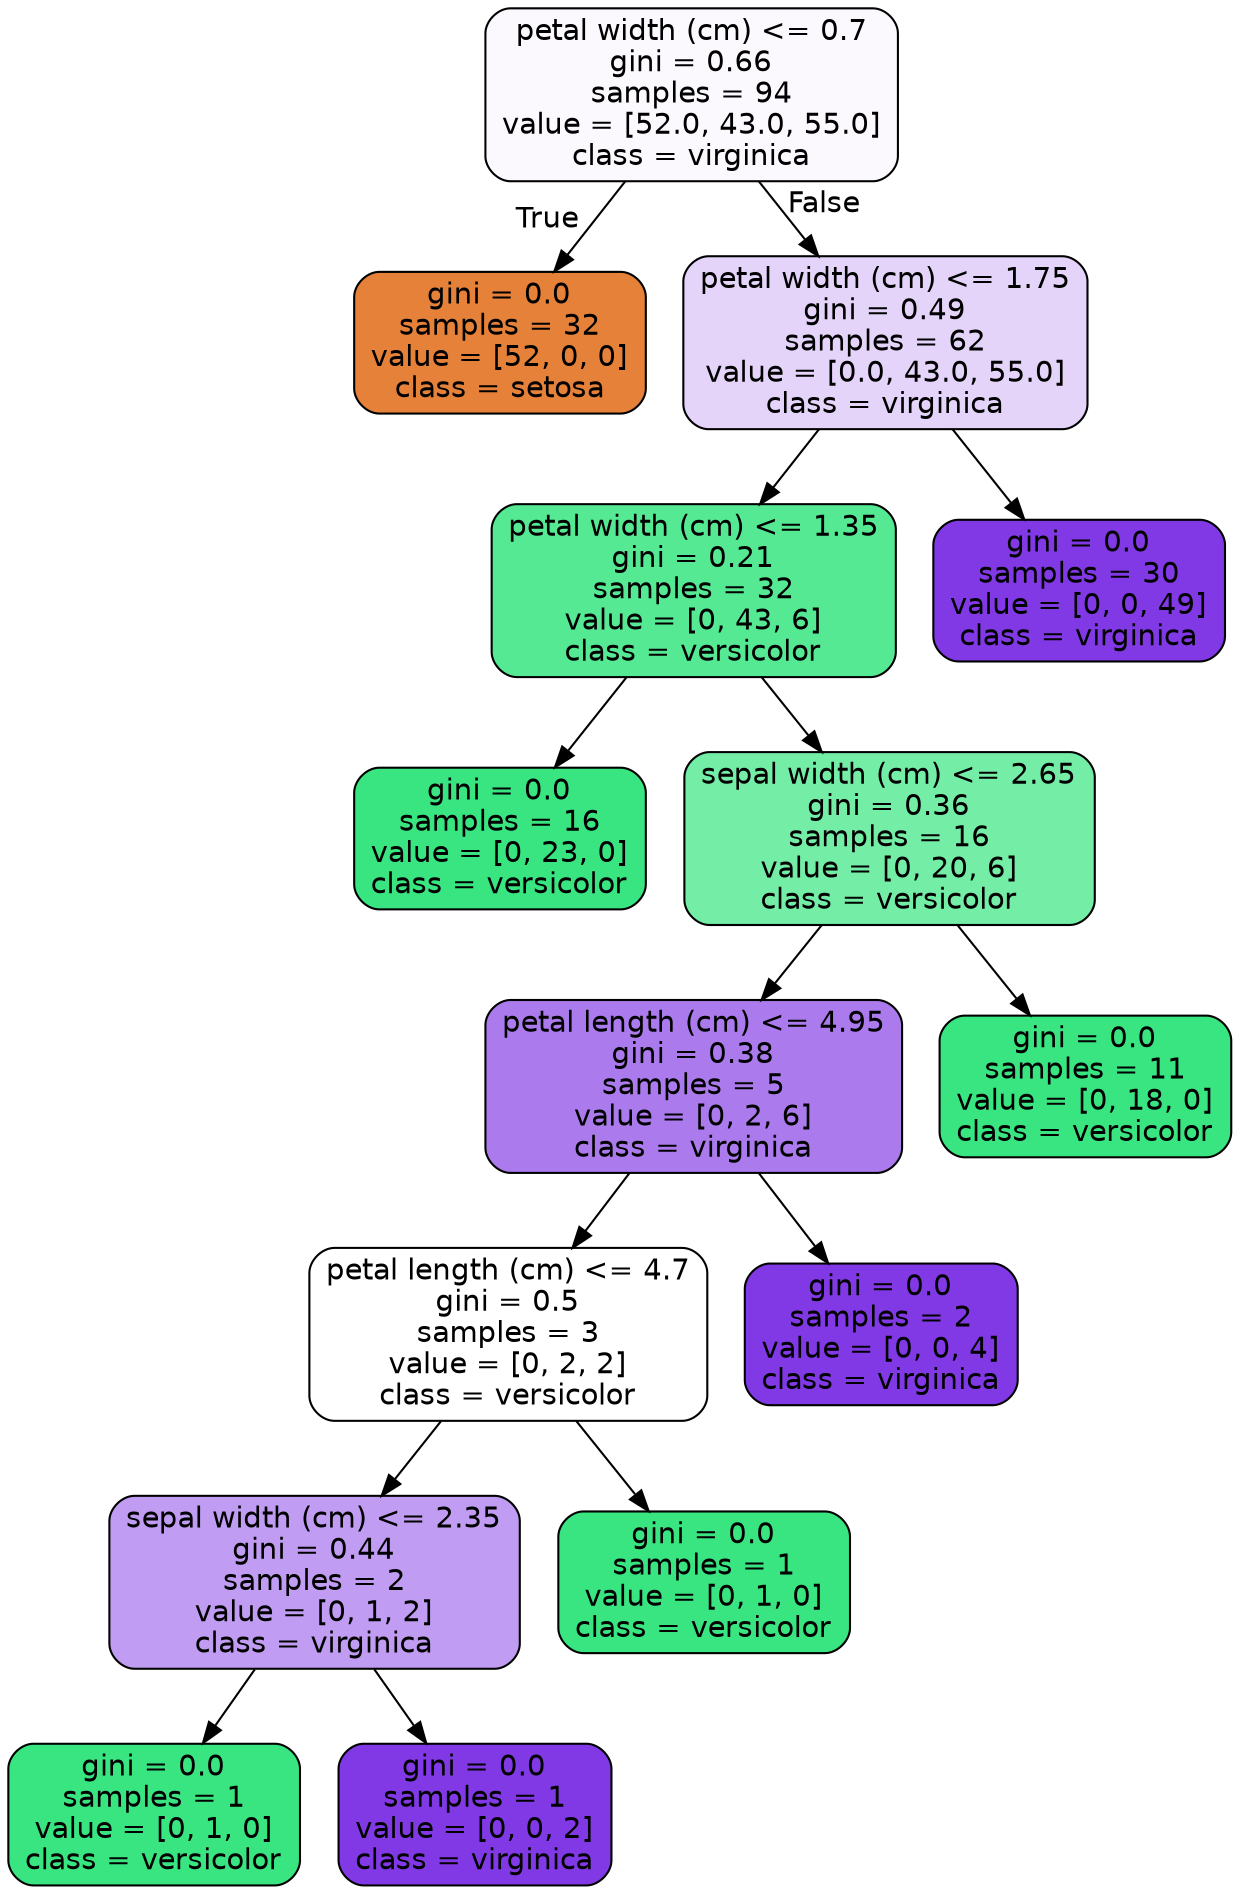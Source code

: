 digraph Tree {
node [shape=box, style="filled, rounded", color="black", fontname="helvetica"] ;
edge [fontname="helvetica"] ;
0 [label="petal width (cm) <= 0.7\ngini = 0.66\nsamples = 94\nvalue = [52.0, 43.0, 55.0]\nclass = virginica", fillcolor="#fbf9fe"] ;
1 [label="gini = 0.0\nsamples = 32\nvalue = [52, 0, 0]\nclass = setosa", fillcolor="#e58139"] ;
0 -> 1 [labeldistance=2.5, labelangle=45, headlabel="True"] ;
2 [label="petal width (cm) <= 1.75\ngini = 0.49\nsamples = 62\nvalue = [0.0, 43.0, 55.0]\nclass = virginica", fillcolor="#e4d4f9"] ;
0 -> 2 [labeldistance=2.5, labelangle=-45, headlabel="False"] ;
3 [label="petal width (cm) <= 1.35\ngini = 0.21\nsamples = 32\nvalue = [0, 43, 6]\nclass = versicolor", fillcolor="#55e993"] ;
2 -> 3 ;
4 [label="gini = 0.0\nsamples = 16\nvalue = [0, 23, 0]\nclass = versicolor", fillcolor="#39e581"] ;
3 -> 4 ;
5 [label="sepal width (cm) <= 2.65\ngini = 0.36\nsamples = 16\nvalue = [0, 20, 6]\nclass = versicolor", fillcolor="#74eda7"] ;
3 -> 5 ;
6 [label="petal length (cm) <= 4.95\ngini = 0.38\nsamples = 5\nvalue = [0, 2, 6]\nclass = virginica", fillcolor="#ab7bee"] ;
5 -> 6 ;
7 [label="petal length (cm) <= 4.7\ngini = 0.5\nsamples = 3\nvalue = [0, 2, 2]\nclass = versicolor", fillcolor="#ffffff"] ;
6 -> 7 ;
8 [label="sepal width (cm) <= 2.35\ngini = 0.44\nsamples = 2\nvalue = [0, 1, 2]\nclass = virginica", fillcolor="#c09cf2"] ;
7 -> 8 ;
9 [label="gini = 0.0\nsamples = 1\nvalue = [0, 1, 0]\nclass = versicolor", fillcolor="#39e581"] ;
8 -> 9 ;
10 [label="gini = 0.0\nsamples = 1\nvalue = [0, 0, 2]\nclass = virginica", fillcolor="#8139e5"] ;
8 -> 10 ;
11 [label="gini = 0.0\nsamples = 1\nvalue = [0, 1, 0]\nclass = versicolor", fillcolor="#39e581"] ;
7 -> 11 ;
12 [label="gini = 0.0\nsamples = 2\nvalue = [0, 0, 4]\nclass = virginica", fillcolor="#8139e5"] ;
6 -> 12 ;
13 [label="gini = 0.0\nsamples = 11\nvalue = [0, 18, 0]\nclass = versicolor", fillcolor="#39e581"] ;
5 -> 13 ;
14 [label="gini = 0.0\nsamples = 30\nvalue = [0, 0, 49]\nclass = virginica", fillcolor="#8139e5"] ;
2 -> 14 ;
}